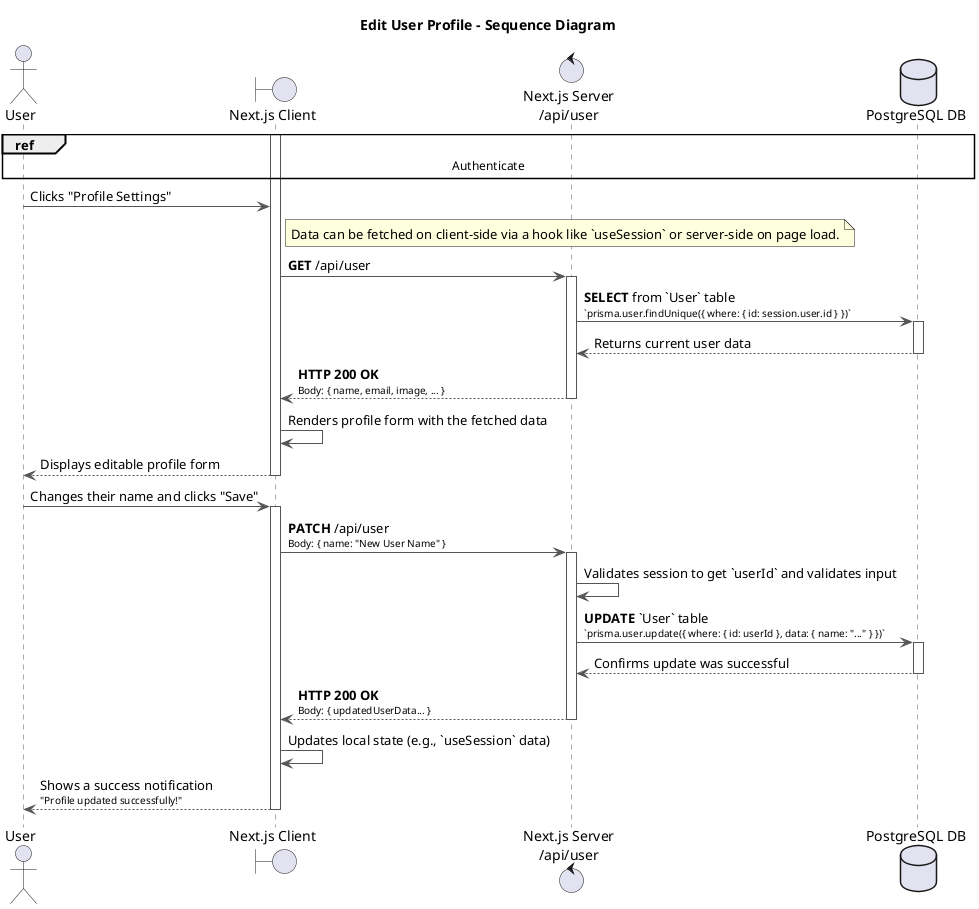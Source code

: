 @startuml
title Edit User Profile - Sequence Diagram

actor User
boundary "Next.js Client" as Client
control "Next.js Server\n/api/user" as Server
database "PostgreSQL DB" as DB

skinparam sequence {
    ArrowColor #555
    ActorBorderColor #555
    LifeLineBorderColor #555
    ParticipantBorderColor #007bff
    DatabaseBorderColor #d9534f
    ControlBorderColor #5cb85c
    BoundaryBorderColor #f0ad4e
}
ref over User, DB: Authenticate

activate Client
User -> Client: Clicks "Profile Settings"
note right of Client: Data can be fetched on client-side via a hook like `useSession` or server-side on page load.
Client -> Server: **GET** /api/user
activate Server

Server -> DB: **SELECT** from `User` table\n<font size=10>`prisma.user.findUnique({ where: { id: session.user.id } })`</font>
activate DB
DB --> Server: Returns current user data
deactivate DB

Server --> Client: **HTTP 200 OK**\n<font size=10>Body: { name, email, image, ... }</font>
deactivate Server

Client -> Client: Renders profile form with the fetched data
Client --> User: Displays editable profile form
deactivate Client

User -> Client: Changes their name and clicks "Save"
activate Client
Client -> Server: **PATCH** /api/user\n<font size=10>Body: { name: "New User Name" }</font>
activate Server

Server -> Server: Validates session to get `userId` and validates input
Server -> DB: **UPDATE** `User` table\n<font size=10>`prisma.user.update({ where: { id: userId }, data: { name: "..." } })`</font>
activate DB
DB --> Server: Confirms update was successful
deactivate DB

Server --> Client: **HTTP 200 OK**\n<font size=10>Body: { updatedUserData... }</font>
deactivate Server

Client -> Client: Updates local state (e.g., `useSession` data)
Client --> User: Shows a success notification\n<font size=10>"Profile updated successfully!"</font>
deactivate Client

@enduml